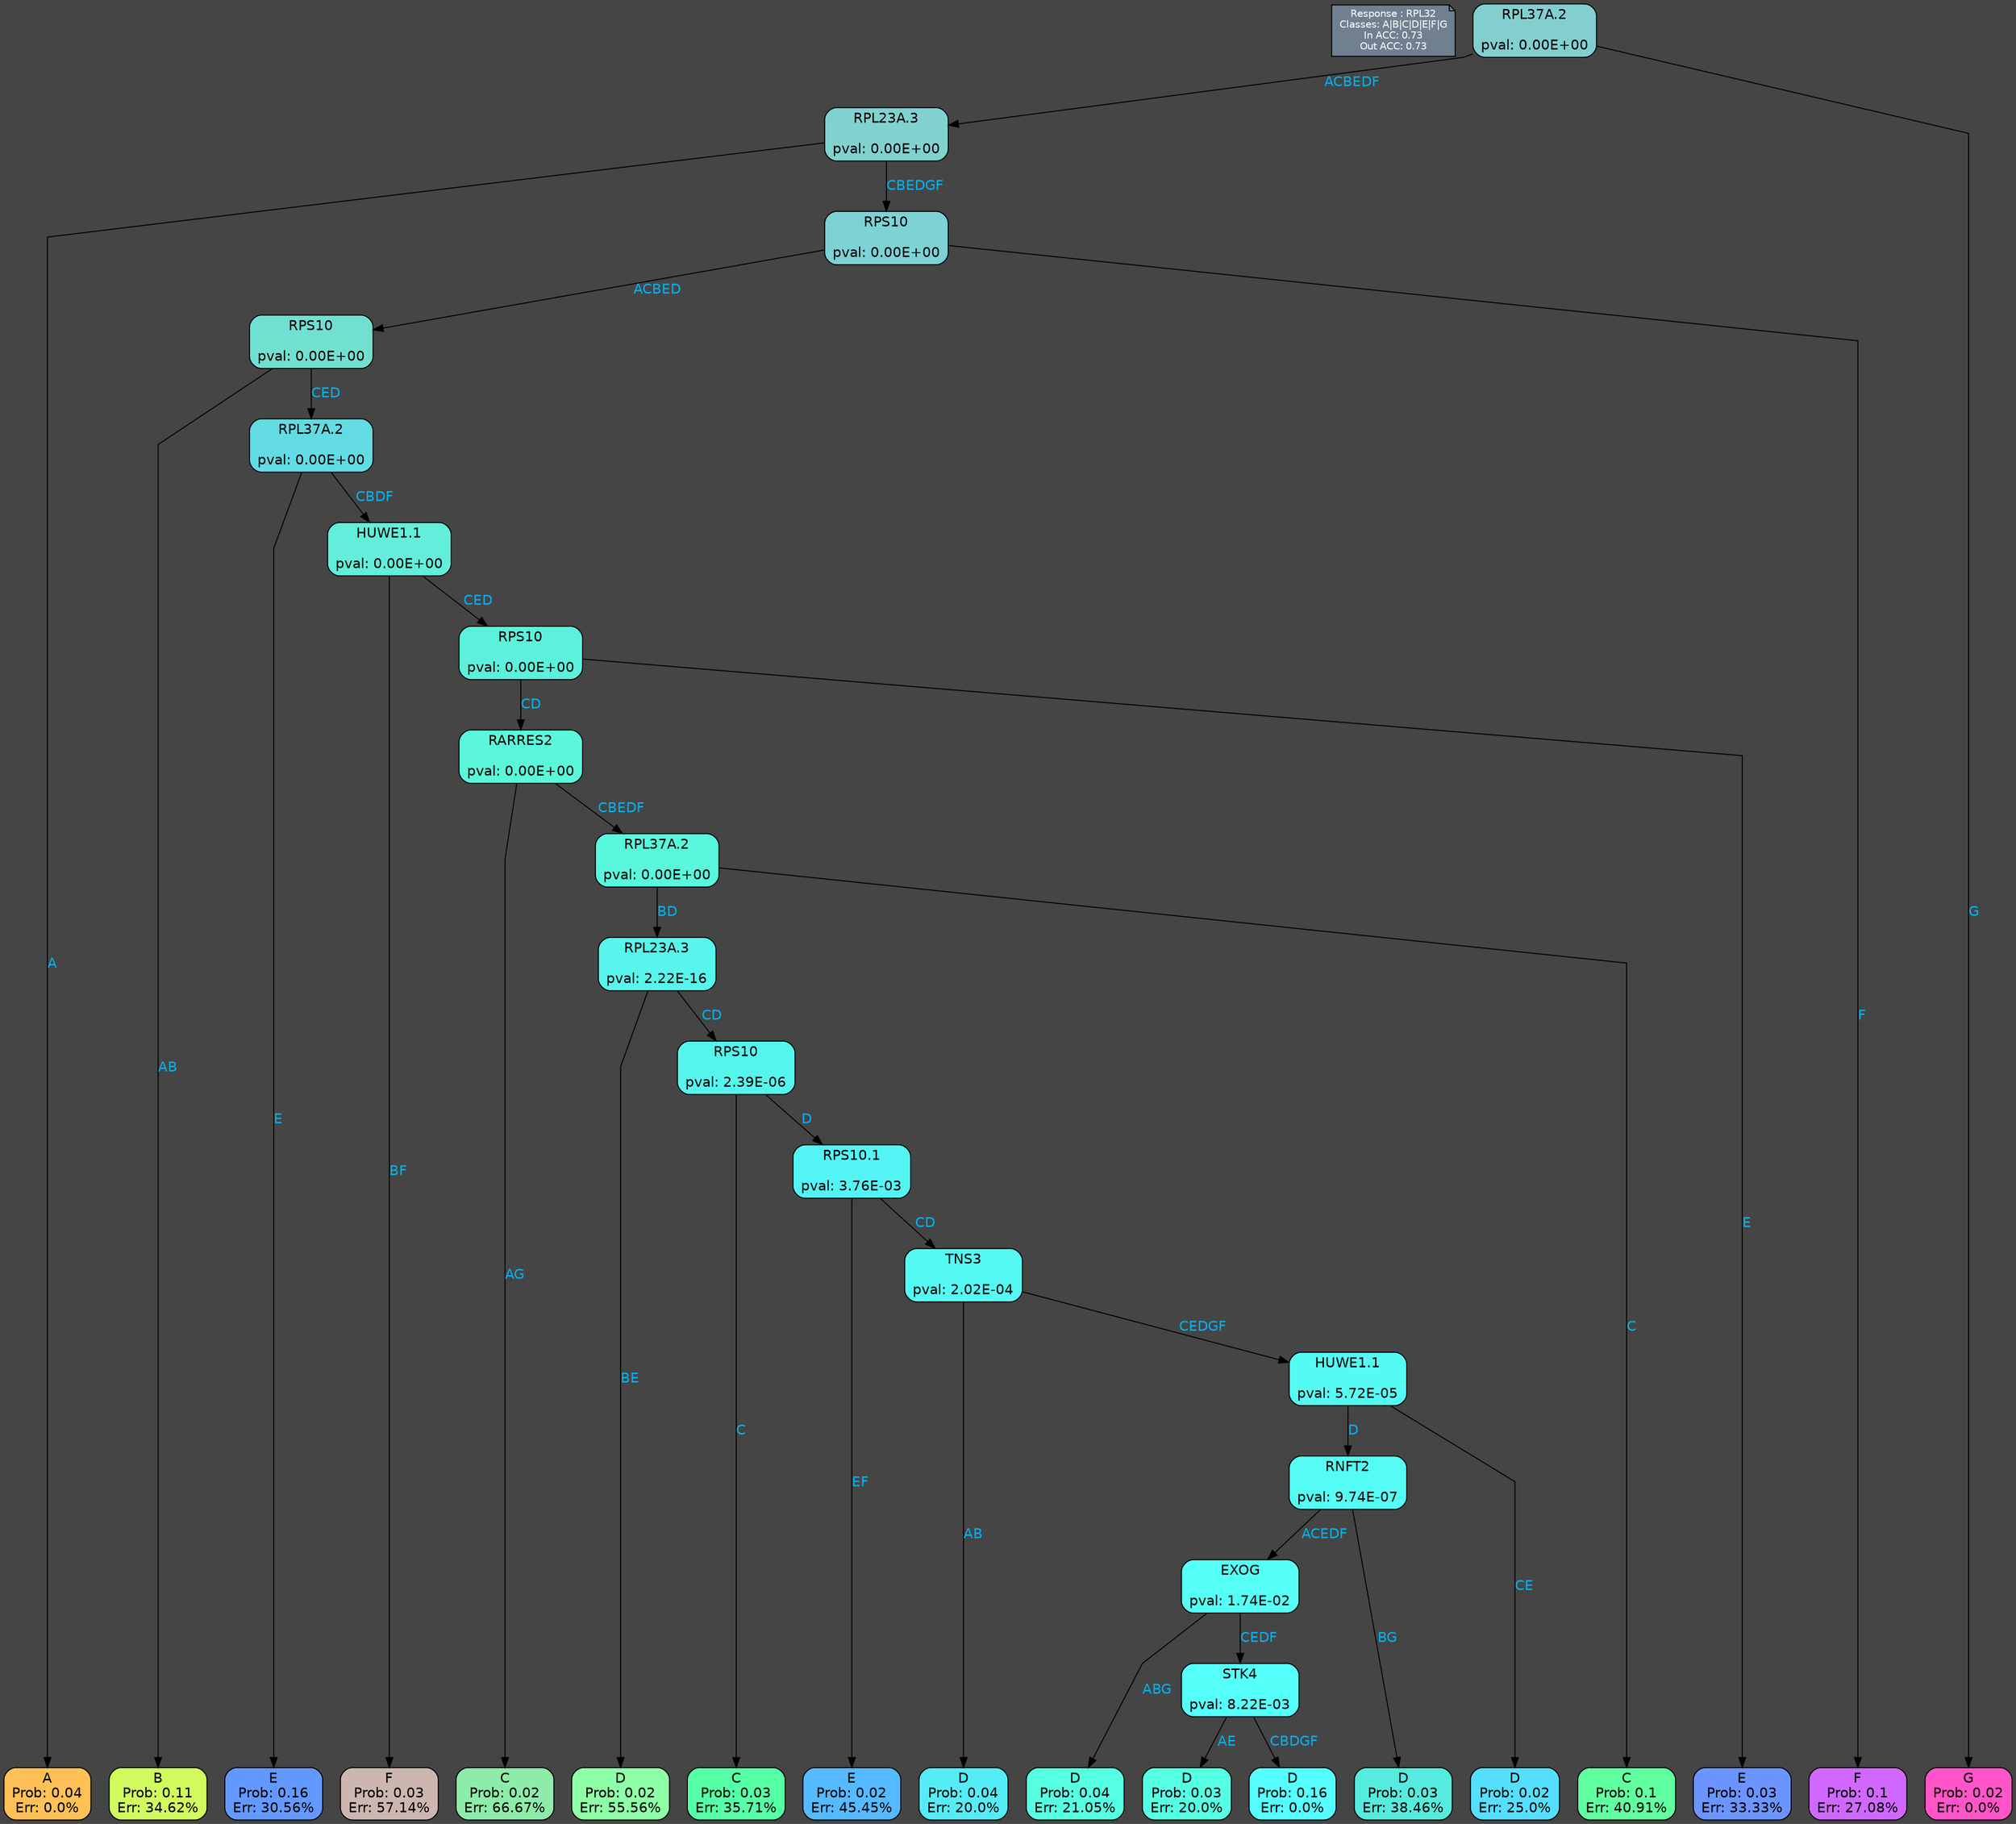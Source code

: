 digraph Tree {
node [shape=box, style="filled, rounded", color="black", fontname=helvetica] ;
graph [ranksep=equally, splines=polyline, bgcolor=gray27, dpi=600] ;
edge [fontname=helvetica] ;
LEGEND [label="Response : RPL32
Classes: A|B|C|D|E|F|G
In ACC: 0.73
Out ACC: 0.73
",shape=note,align=left,style=filled,fillcolor="slategray",fontcolor="white",fontsize=10];1 [label="RPL37A.2

pval: 0.00E+00", fillcolor="#83cfcf"] ;
2 [label="RPL23A.3

pval: 0.00E+00", fillcolor="#81d2cf"] ;
3 [label="A
Prob: 0.04
Err: 0.0%", fillcolor="#ffc155"] ;
4 [label="RPS10

pval: 0.00E+00", fillcolor="#7cd2d5"] ;
5 [label="RPS10

pval: 0.00E+00", fillcolor="#71e0d0"] ;
6 [label="B
Prob: 0.11
Err: 34.62%", fillcolor="#d1fa5d"] ;
7 [label="RPL37A.2

pval: 0.00E+00", fillcolor="#62dbe2"] ;
8 [label="E
Prob: 0.16
Err: 30.56%", fillcolor="#6399fe"] ;
9 [label="HUWE1.1

pval: 0.00E+00", fillcolor="#62eeda"] ;
10 [label="F
Prob: 0.03
Err: 57.14%", fillcolor="#ceb6b0"] ;
11 [label="RPS10

pval: 0.00E+00", fillcolor="#5cf1dc"] ;
12 [label="RARRES2

pval: 0.00E+00", fillcolor="#5bf7da"] ;
13 [label="C
Prob: 0.02
Err: 66.67%", fillcolor="#8decaa"] ;
14 [label="RPL37A.2

pval: 0.00E+00", fillcolor="#59f7dc"] ;
15 [label="RPL23A.3

pval: 2.22E-16", fillcolor="#57f5eb"] ;
16 [label="D
Prob: 0.02
Err: 55.56%", fillcolor="#8dffa7"] ;
17 [label="RPS10

pval: 2.39E-06", fillcolor="#55f5ee"] ;
18 [label="C
Prob: 0.03
Err: 35.71%", fillcolor="#55ffa5"] ;
19 [label="RPS10.1

pval: 3.76E-03", fillcolor="#54f4f5"] ;
20 [label="E
Prob: 0.02
Err: 45.45%", fillcolor="#55baff"] ;
21 [label="TNS3

pval: 2.02E-04", fillcolor="#55f9f4"] ;
22 [label="D
Prob: 0.04
Err: 20.0%", fillcolor="#55ecf8"] ;
23 [label="HUWE1.1

pval: 5.72E-05", fillcolor="#55fbf3"] ;
24 [label="RNFT2

pval: 9.74E-07", fillcolor="#55fcf3"] ;
25 [label="EXOG

pval: 1.74E-02", fillcolor="#55fff5"] ;
26 [label="D
Prob: 0.04
Err: 21.05%", fillcolor="#55ffe1"] ;
27 [label="STK4

pval: 8.22E-03", fillcolor="#55fffa"] ;
28 [label="D
Prob: 0.03
Err: 20.0%", fillcolor="#55ffe3"] ;
29 [label="D
Prob: 0.16
Err: 0.0%", fillcolor="#55ffff"] ;
30 [label="D
Prob: 0.03
Err: 38.46%", fillcolor="#55ebde"] ;
31 [label="D
Prob: 0.02
Err: 25.0%", fillcolor="#55dfff"] ;
32 [label="C
Prob: 0.1
Err: 40.91%", fillcolor="#60ffa0"] ;
33 [label="E
Prob: 0.03
Err: 33.33%", fillcolor="#6b94ff"] ;
34 [label="F
Prob: 0.1
Err: 27.08%", fillcolor="#d068ff"] ;
35 [label="G
Prob: 0.02
Err: 0.0%", fillcolor="#ff55c9"] ;
1 -> 2 [label="ACBEDF",fontcolor=deepskyblue2] ;
1 -> 35 [label="G",fontcolor=deepskyblue2] ;
2 -> 3 [label="A",fontcolor=deepskyblue2] ;
2 -> 4 [label="CBEDGF",fontcolor=deepskyblue2] ;
4 -> 34 [label="F",fontcolor=deepskyblue2] ;
4 -> 5 [label="ACBED",fontcolor=deepskyblue2] ;
5 -> 6 [label="AB",fontcolor=deepskyblue2] ;
5 -> 7 [label="CED",fontcolor=deepskyblue2] ;
7 -> 8 [label="E",fontcolor=deepskyblue2] ;
7 -> 9 [label="CBDF",fontcolor=deepskyblue2] ;
9 -> 10 [label="BF",fontcolor=deepskyblue2] ;
9 -> 11 [label="CED",fontcolor=deepskyblue2] ;
11 -> 33 [label="E",fontcolor=deepskyblue2] ;
11 -> 12 [label="CD",fontcolor=deepskyblue2] ;
12 -> 13 [label="AG",fontcolor=deepskyblue2] ;
12 -> 14 [label="CBEDF",fontcolor=deepskyblue2] ;
14 -> 32 [label="C",fontcolor=deepskyblue2] ;
14 -> 15 [label="BD",fontcolor=deepskyblue2] ;
15 -> 16 [label="BE",fontcolor=deepskyblue2] ;
15 -> 17 [label="CD",fontcolor=deepskyblue2] ;
17 -> 18 [label="C",fontcolor=deepskyblue2] ;
17 -> 19 [label="D",fontcolor=deepskyblue2] ;
19 -> 20 [label="EF",fontcolor=deepskyblue2] ;
19 -> 21 [label="CD",fontcolor=deepskyblue2] ;
21 -> 22 [label="AB",fontcolor=deepskyblue2] ;
21 -> 23 [label="CEDGF",fontcolor=deepskyblue2] ;
23 -> 24 [label="D",fontcolor=deepskyblue2] ;
23 -> 31 [label="CE",fontcolor=deepskyblue2] ;
24 -> 25 [label="ACEDF",fontcolor=deepskyblue2] ;
24 -> 30 [label="BG",fontcolor=deepskyblue2] ;
25 -> 26 [label="ABG",fontcolor=deepskyblue2] ;
25 -> 27 [label="CEDF",fontcolor=deepskyblue2] ;
27 -> 28 [label="AE",fontcolor=deepskyblue2] ;
27 -> 29 [label="CBDGF",fontcolor=deepskyblue2] ;
{rank = same; 3;6;8;10;13;16;18;20;22;26;28;29;30;31;32;33;34;35;}{rank = same; LEGEND;1;}}